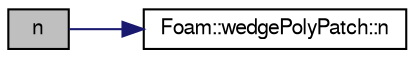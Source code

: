 digraph "n"
{
  bgcolor="transparent";
  edge [fontname="FreeSans",fontsize="10",labelfontname="FreeSans",labelfontsize="10"];
  node [fontname="FreeSans",fontsize="10",shape=record];
  rankdir="LR";
  Node30 [label="n",height=0.2,width=0.4,color="black", fillcolor="grey75", style="filled", fontcolor="black"];
  Node30 -> Node31 [color="midnightblue",fontsize="10",style="solid",fontname="FreeSans"];
  Node31 [label="Foam::wedgePolyPatch::n",height=0.2,width=0.4,color="black",URL="$a27470.html#ab24331228025b2f3342513002540803b",tooltip="Return the normal to the patch. "];
}
